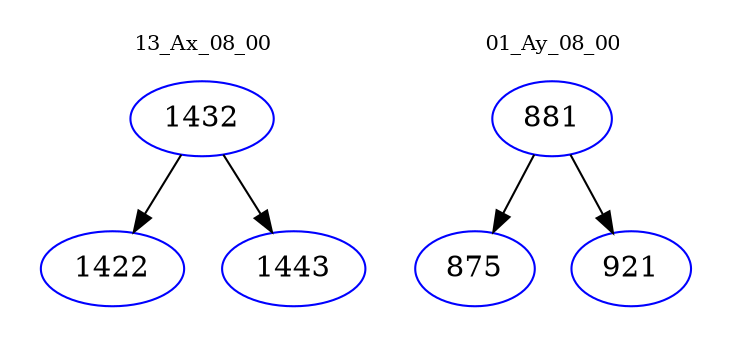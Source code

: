 digraph{
subgraph cluster_0 {
color = white
label = "13_Ax_08_00";
fontsize=10;
T0_1432 [label="1432", color="blue"]
T0_1432 -> T0_1422 [color="black"]
T0_1422 [label="1422", color="blue"]
T0_1432 -> T0_1443 [color="black"]
T0_1443 [label="1443", color="blue"]
}
subgraph cluster_1 {
color = white
label = "01_Ay_08_00";
fontsize=10;
T1_881 [label="881", color="blue"]
T1_881 -> T1_875 [color="black"]
T1_875 [label="875", color="blue"]
T1_881 -> T1_921 [color="black"]
T1_921 [label="921", color="blue"]
}
}
